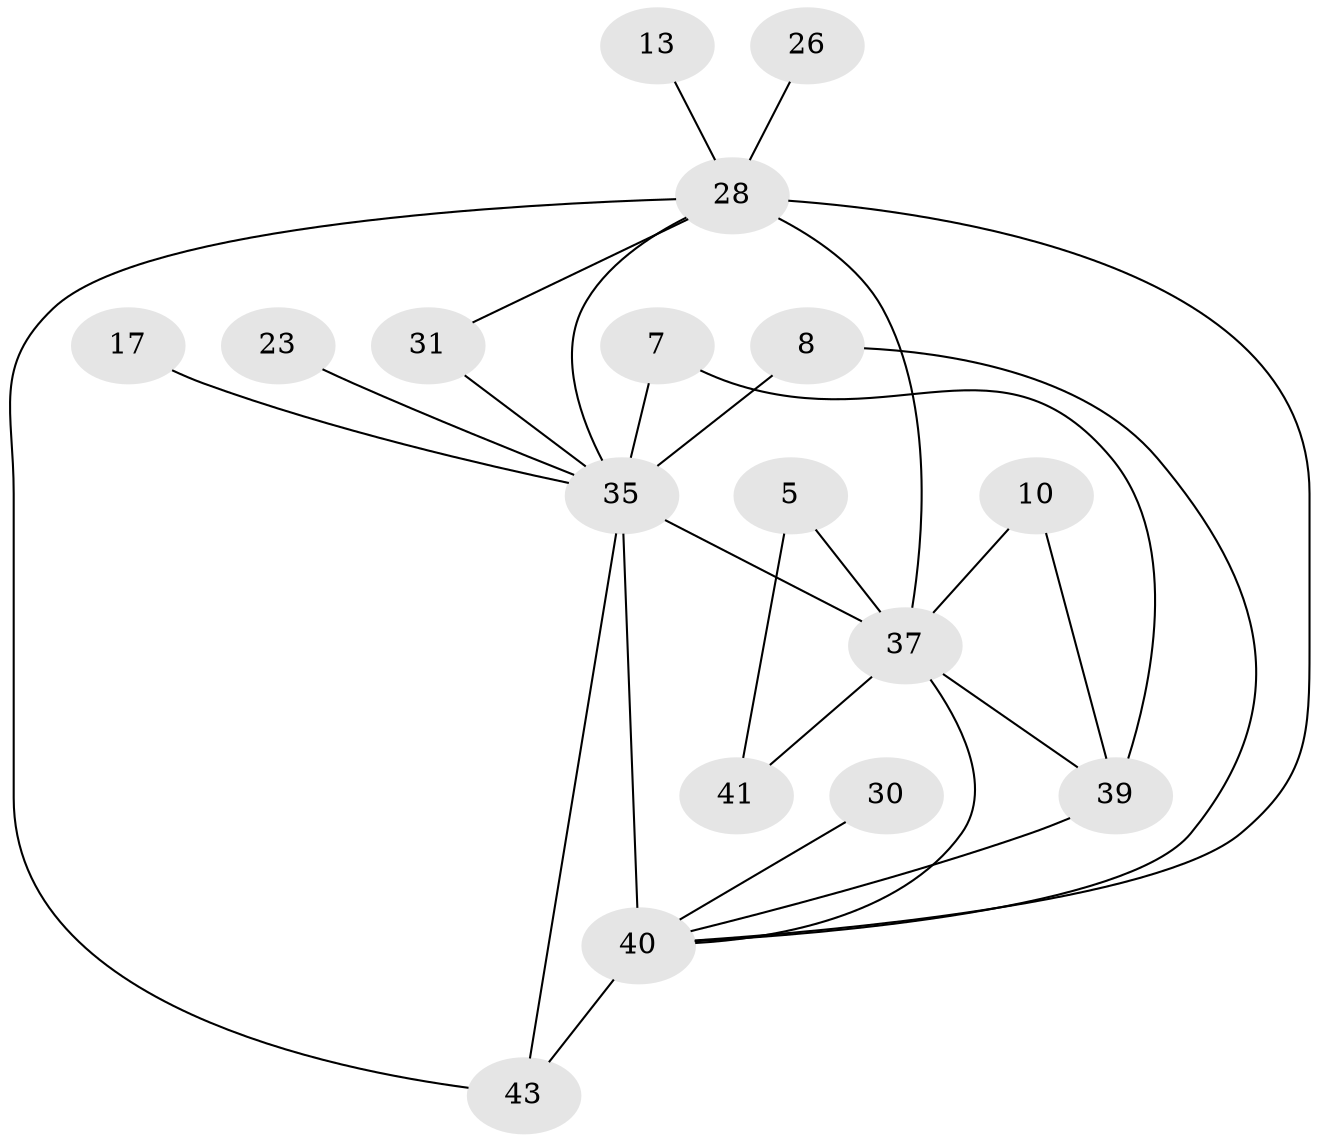 // original degree distribution, {1: 0.291970802919708, 2: 0.22627737226277372, 4: 0.12408759124087591, 5: 0.0364963503649635, 3: 0.1386861313868613, 0: 0.15328467153284672, 7: 0.014598540145985401, 6: 0.014598540145985401}
// Generated by graph-tools (version 1.1) at 2025/35/03/04/25 23:35:58]
// undirected, 17 vertices, 27 edges
graph export_dot {
  node [color=gray90,style=filled];
  5;
  7;
  8;
  10;
  13;
  17;
  23;
  26;
  28;
  30;
  31;
  35;
  37;
  39;
  40;
  41;
  43;
  5 -- 37 [weight=1.0];
  5 -- 41 [weight=1.0];
  7 -- 35 [weight=1.0];
  7 -- 39 [weight=1.0];
  8 -- 35 [weight=2.0];
  8 -- 40 [weight=1.0];
  10 -- 37 [weight=1.0];
  10 -- 39 [weight=1.0];
  13 -- 28 [weight=1.0];
  17 -- 35 [weight=1.0];
  23 -- 35 [weight=1.0];
  26 -- 28 [weight=1.0];
  28 -- 31 [weight=1.0];
  28 -- 35 [weight=2.0];
  28 -- 37 [weight=3.0];
  28 -- 40 [weight=2.0];
  28 -- 43 [weight=2.0];
  30 -- 40 [weight=1.0];
  31 -- 35 [weight=1.0];
  35 -- 37 [weight=3.0];
  35 -- 40 [weight=5.0];
  35 -- 43 [weight=1.0];
  37 -- 39 [weight=1.0];
  37 -- 40 [weight=1.0];
  37 -- 41 [weight=2.0];
  39 -- 40 [weight=1.0];
  40 -- 43 [weight=2.0];
}
